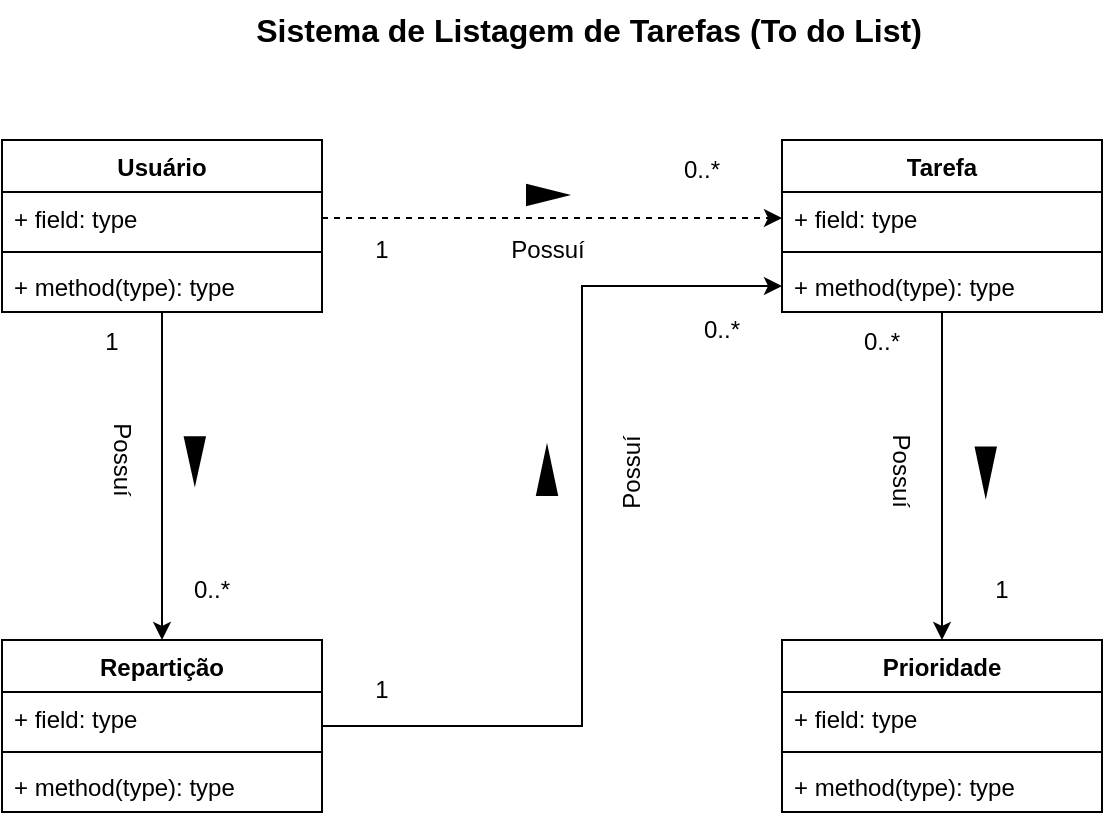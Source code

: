 <mxfile version="24.3.1" type="google">
  <diagram name="Página-1" id="ASWeelWI87-qoZjwc3Zg">
    <mxGraphModel grid="1" page="1" gridSize="10" guides="1" tooltips="1" connect="1" arrows="1" fold="1" pageScale="1" pageWidth="827" pageHeight="1169" background="#ffffff" math="0" shadow="0">
      <root>
        <mxCell id="0" />
        <mxCell id="1" parent="0" />
        <mxCell id="YoVFeV7HEItdvooaes-R-20" style="edgeStyle=orthogonalEdgeStyle;rounded=0;orthogonalLoop=1;jettySize=auto;html=1;entryX=0.5;entryY=0;entryDx=0;entryDy=0;" edge="1" parent="1" source="YoVFeV7HEItdvooaes-R-1" target="YoVFeV7HEItdvooaes-R-10">
          <mxGeometry relative="1" as="geometry" />
        </mxCell>
        <mxCell id="YoVFeV7HEItdvooaes-R-1" value="Usuário" style="swimlane;fontStyle=1;align=center;verticalAlign=top;childLayout=stackLayout;horizontal=1;startSize=26;horizontalStack=0;resizeParent=1;resizeParentMax=0;resizeLast=0;collapsible=1;marginBottom=0;whiteSpace=wrap;html=1;" vertex="1" parent="1">
          <mxGeometry x="120" y="90" width="160" height="86" as="geometry" />
        </mxCell>
        <mxCell id="YoVFeV7HEItdvooaes-R-2" value="+ field: type" style="text;strokeColor=none;fillColor=none;align=left;verticalAlign=top;spacingLeft=4;spacingRight=4;overflow=hidden;rotatable=0;points=[[0,0.5],[1,0.5]];portConstraint=eastwest;whiteSpace=wrap;html=1;" vertex="1" parent="YoVFeV7HEItdvooaes-R-1">
          <mxGeometry y="26" width="160" height="26" as="geometry" />
        </mxCell>
        <mxCell id="YoVFeV7HEItdvooaes-R-3" value="" style="line;strokeWidth=1;fillColor=none;align=left;verticalAlign=middle;spacingTop=-1;spacingLeft=3;spacingRight=3;rotatable=0;labelPosition=right;points=[];portConstraint=eastwest;strokeColor=inherit;" vertex="1" parent="YoVFeV7HEItdvooaes-R-1">
          <mxGeometry y="52" width="160" height="8" as="geometry" />
        </mxCell>
        <mxCell id="YoVFeV7HEItdvooaes-R-4" value="+ method(type): type" style="text;strokeColor=none;fillColor=none;align=left;verticalAlign=top;spacingLeft=4;spacingRight=4;overflow=hidden;rotatable=0;points=[[0,0.5],[1,0.5]];portConstraint=eastwest;whiteSpace=wrap;html=1;" vertex="1" parent="YoVFeV7HEItdvooaes-R-1">
          <mxGeometry y="60" width="160" height="26" as="geometry" />
        </mxCell>
        <mxCell id="YoVFeV7HEItdvooaes-R-19" style="edgeStyle=orthogonalEdgeStyle;rounded=0;orthogonalLoop=1;jettySize=auto;html=1;entryX=0.5;entryY=0;entryDx=0;entryDy=0;" edge="1" parent="1" source="YoVFeV7HEItdvooaes-R-6" target="YoVFeV7HEItdvooaes-R-14">
          <mxGeometry relative="1" as="geometry" />
        </mxCell>
        <mxCell id="YoVFeV7HEItdvooaes-R-6" value="Tarefa" style="swimlane;fontStyle=1;align=center;verticalAlign=top;childLayout=stackLayout;horizontal=1;startSize=26;horizontalStack=0;resizeParent=1;resizeParentMax=0;resizeLast=0;collapsible=1;marginBottom=0;whiteSpace=wrap;html=1;" vertex="1" parent="1">
          <mxGeometry x="510" y="90" width="160" height="86" as="geometry" />
        </mxCell>
        <mxCell id="YoVFeV7HEItdvooaes-R-7" value="+ field: type" style="text;strokeColor=none;fillColor=none;align=left;verticalAlign=top;spacingLeft=4;spacingRight=4;overflow=hidden;rotatable=0;points=[[0,0.5],[1,0.5]];portConstraint=eastwest;whiteSpace=wrap;html=1;" vertex="1" parent="YoVFeV7HEItdvooaes-R-6">
          <mxGeometry y="26" width="160" height="26" as="geometry" />
        </mxCell>
        <mxCell id="YoVFeV7HEItdvooaes-R-8" value="" style="line;strokeWidth=1;fillColor=none;align=left;verticalAlign=middle;spacingTop=-1;spacingLeft=3;spacingRight=3;rotatable=0;labelPosition=right;points=[];portConstraint=eastwest;strokeColor=inherit;" vertex="1" parent="YoVFeV7HEItdvooaes-R-6">
          <mxGeometry y="52" width="160" height="8" as="geometry" />
        </mxCell>
        <mxCell id="YoVFeV7HEItdvooaes-R-9" value="+ method(type): type" style="text;strokeColor=none;fillColor=none;align=left;verticalAlign=top;spacingLeft=4;spacingRight=4;overflow=hidden;rotatable=0;points=[[0,0.5],[1,0.5]];portConstraint=eastwest;whiteSpace=wrap;html=1;" vertex="1" parent="YoVFeV7HEItdvooaes-R-6">
          <mxGeometry y="60" width="160" height="26" as="geometry" />
        </mxCell>
        <mxCell id="YoVFeV7HEItdvooaes-R-21" style="edgeStyle=orthogonalEdgeStyle;rounded=0;orthogonalLoop=1;jettySize=auto;html=1;entryX=0;entryY=0.5;entryDx=0;entryDy=0;" edge="1" parent="1" source="YoVFeV7HEItdvooaes-R-10" target="YoVFeV7HEItdvooaes-R-9">
          <mxGeometry relative="1" as="geometry">
            <Array as="points">
              <mxPoint x="410" y="383" />
              <mxPoint x="410" y="163" />
            </Array>
          </mxGeometry>
        </mxCell>
        <mxCell id="YoVFeV7HEItdvooaes-R-10" value="Repartição" style="swimlane;fontStyle=1;align=center;verticalAlign=top;childLayout=stackLayout;horizontal=1;startSize=26;horizontalStack=0;resizeParent=1;resizeParentMax=0;resizeLast=0;collapsible=1;marginBottom=0;whiteSpace=wrap;html=1;" vertex="1" parent="1">
          <mxGeometry x="120" y="340" width="160" height="86" as="geometry" />
        </mxCell>
        <mxCell id="YoVFeV7HEItdvooaes-R-11" value="+ field: type" style="text;strokeColor=none;fillColor=none;align=left;verticalAlign=top;spacingLeft=4;spacingRight=4;overflow=hidden;rotatable=0;points=[[0,0.5],[1,0.5]];portConstraint=eastwest;whiteSpace=wrap;html=1;" vertex="1" parent="YoVFeV7HEItdvooaes-R-10">
          <mxGeometry y="26" width="160" height="26" as="geometry" />
        </mxCell>
        <mxCell id="YoVFeV7HEItdvooaes-R-12" value="" style="line;strokeWidth=1;fillColor=none;align=left;verticalAlign=middle;spacingTop=-1;spacingLeft=3;spacingRight=3;rotatable=0;labelPosition=right;points=[];portConstraint=eastwest;strokeColor=inherit;" vertex="1" parent="YoVFeV7HEItdvooaes-R-10">
          <mxGeometry y="52" width="160" height="8" as="geometry" />
        </mxCell>
        <mxCell id="YoVFeV7HEItdvooaes-R-13" value="+ method(type): type" style="text;strokeColor=none;fillColor=none;align=left;verticalAlign=top;spacingLeft=4;spacingRight=4;overflow=hidden;rotatable=0;points=[[0,0.5],[1,0.5]];portConstraint=eastwest;whiteSpace=wrap;html=1;" vertex="1" parent="YoVFeV7HEItdvooaes-R-10">
          <mxGeometry y="60" width="160" height="26" as="geometry" />
        </mxCell>
        <mxCell id="YoVFeV7HEItdvooaes-R-14" value="Prioridade" style="swimlane;fontStyle=1;align=center;verticalAlign=top;childLayout=stackLayout;horizontal=1;startSize=26;horizontalStack=0;resizeParent=1;resizeParentMax=0;resizeLast=0;collapsible=1;marginBottom=0;whiteSpace=wrap;html=1;" vertex="1" parent="1">
          <mxGeometry x="510" y="340" width="160" height="86" as="geometry" />
        </mxCell>
        <mxCell id="YoVFeV7HEItdvooaes-R-15" value="+ field: type" style="text;strokeColor=none;fillColor=none;align=left;verticalAlign=top;spacingLeft=4;spacingRight=4;overflow=hidden;rotatable=0;points=[[0,0.5],[1,0.5]];portConstraint=eastwest;whiteSpace=wrap;html=1;" vertex="1" parent="YoVFeV7HEItdvooaes-R-14">
          <mxGeometry y="26" width="160" height="26" as="geometry" />
        </mxCell>
        <mxCell id="YoVFeV7HEItdvooaes-R-16" value="" style="line;strokeWidth=1;fillColor=none;align=left;verticalAlign=middle;spacingTop=-1;spacingLeft=3;spacingRight=3;rotatable=0;labelPosition=right;points=[];portConstraint=eastwest;strokeColor=inherit;" vertex="1" parent="YoVFeV7HEItdvooaes-R-14">
          <mxGeometry y="52" width="160" height="8" as="geometry" />
        </mxCell>
        <mxCell id="YoVFeV7HEItdvooaes-R-17" value="+ method(type): type" style="text;strokeColor=none;fillColor=none;align=left;verticalAlign=top;spacingLeft=4;spacingRight=4;overflow=hidden;rotatable=0;points=[[0,0.5],[1,0.5]];portConstraint=eastwest;whiteSpace=wrap;html=1;" vertex="1" parent="YoVFeV7HEItdvooaes-R-14">
          <mxGeometry y="60" width="160" height="26" as="geometry" />
        </mxCell>
        <mxCell id="YoVFeV7HEItdvooaes-R-18" style="edgeStyle=orthogonalEdgeStyle;rounded=0;orthogonalLoop=1;jettySize=auto;html=1;entryX=0;entryY=0.5;entryDx=0;entryDy=0;dashed=1;" edge="1" parent="1" source="YoVFeV7HEItdvooaes-R-2" target="YoVFeV7HEItdvooaes-R-7">
          <mxGeometry relative="1" as="geometry" />
        </mxCell>
        <mxCell id="YoVFeV7HEItdvooaes-R-22" value="0..*" style="text;html=1;align=center;verticalAlign=middle;whiteSpace=wrap;rounded=0;" vertex="1" parent="1">
          <mxGeometry x="440" y="90" width="60" height="30" as="geometry" />
        </mxCell>
        <mxCell id="YoVFeV7HEItdvooaes-R-23" value="1" style="text;html=1;align=center;verticalAlign=middle;whiteSpace=wrap;rounded=0;" vertex="1" parent="1">
          <mxGeometry x="280" y="130" width="60" height="30" as="geometry" />
        </mxCell>
        <mxCell id="YoVFeV7HEItdvooaes-R-24" value="" style="verticalLabelPosition=bottom;verticalAlign=top;html=1;shape=mxgraph.basic.acute_triangle;dx=0.5;rotation=90;fillColor=#000000;" vertex="1" parent="1">
          <mxGeometry x="387.5" y="107.5" width="10" height="20" as="geometry" />
        </mxCell>
        <mxCell id="YoVFeV7HEItdvooaes-R-25" value="Possuí" style="text;html=1;align=center;verticalAlign=middle;whiteSpace=wrap;rounded=0;" vertex="1" parent="1">
          <mxGeometry x="362.5" y="130" width="60" height="30" as="geometry" />
        </mxCell>
        <mxCell id="iiBvPKRk-IaMbAfIOT24-1" value="0..*" style="text;html=1;align=center;verticalAlign=middle;whiteSpace=wrap;rounded=0;" vertex="1" parent="1">
          <mxGeometry x="200" y="300" width="50" height="30" as="geometry" />
        </mxCell>
        <mxCell id="iiBvPKRk-IaMbAfIOT24-2" value="1" style="text;html=1;align=center;verticalAlign=middle;whiteSpace=wrap;rounded=0;" vertex="1" parent="1">
          <mxGeometry x="150" y="176" width="50" height="30" as="geometry" />
        </mxCell>
        <mxCell id="iiBvPKRk-IaMbAfIOT24-3" value="" style="verticalLabelPosition=bottom;verticalAlign=top;html=1;shape=mxgraph.basic.acute_triangle;dx=0.5;rotation=90;fillColor=#000000;direction=south;" vertex="1" parent="1">
          <mxGeometry x="205" y="245" width="22.82" height="10" as="geometry" />
        </mxCell>
        <mxCell id="iiBvPKRk-IaMbAfIOT24-10" value="Possuí" style="text;html=1;align=center;verticalAlign=middle;whiteSpace=wrap;rounded=0;rotation=90;" vertex="1" parent="1">
          <mxGeometry x="150" y="235" width="60" height="30" as="geometry" />
        </mxCell>
        <mxCell id="iiBvPKRk-IaMbAfIOT24-11" value="0..*" style="text;html=1;align=center;verticalAlign=middle;whiteSpace=wrap;rounded=0;" vertex="1" parent="1">
          <mxGeometry x="450" y="170" width="60" height="30" as="geometry" />
        </mxCell>
        <mxCell id="iiBvPKRk-IaMbAfIOT24-12" value="1" style="text;html=1;align=center;verticalAlign=middle;whiteSpace=wrap;rounded=0;" vertex="1" parent="1">
          <mxGeometry x="280" y="350" width="60" height="30" as="geometry" />
        </mxCell>
        <mxCell id="iiBvPKRk-IaMbAfIOT24-13" value="" style="verticalLabelPosition=bottom;verticalAlign=top;html=1;shape=mxgraph.basic.acute_triangle;dx=0.5;rotation=90;fillColor=#000000;direction=north;" vertex="1" parent="1">
          <mxGeometry x="380.63" y="250.63" width="23.75" height="10" as="geometry" />
        </mxCell>
        <mxCell id="iiBvPKRk-IaMbAfIOT24-14" value="Possuí" style="text;html=1;align=center;verticalAlign=middle;whiteSpace=wrap;rounded=0;rotation=270;" vertex="1" parent="1">
          <mxGeometry x="404.38" y="240.63" width="60" height="30" as="geometry" />
        </mxCell>
        <mxCell id="iiBvPKRk-IaMbAfIOT24-16" value="1" style="text;html=1;align=center;verticalAlign=middle;whiteSpace=wrap;rounded=0;" vertex="1" parent="1">
          <mxGeometry x="590" y="300" width="60" height="30" as="geometry" />
        </mxCell>
        <mxCell id="iiBvPKRk-IaMbAfIOT24-17" value="0..*" style="text;html=1;align=center;verticalAlign=middle;whiteSpace=wrap;rounded=0;" vertex="1" parent="1">
          <mxGeometry x="530" y="176" width="60" height="30" as="geometry" />
        </mxCell>
        <mxCell id="iiBvPKRk-IaMbAfIOT24-18" value="" style="verticalLabelPosition=bottom;verticalAlign=top;html=1;shape=mxgraph.basic.acute_triangle;dx=0.5;rotation=90;fillColor=#000000;direction=south;" vertex="1" parent="1">
          <mxGeometry x="600" y="250.63" width="23.75" height="10" as="geometry" />
        </mxCell>
        <mxCell id="iiBvPKRk-IaMbAfIOT24-19" value="Possuí" style="text;html=1;align=center;verticalAlign=middle;whiteSpace=wrap;rounded=0;rotation=90;" vertex="1" parent="1">
          <mxGeometry x="540" y="240.63" width="60" height="30" as="geometry" />
        </mxCell>
        <mxCell id="iiBvPKRk-IaMbAfIOT24-21" value="Sistema de Listagem de Tarefas (To do List)" style="text;html=1;align=center;verticalAlign=middle;whiteSpace=wrap;rounded=0;fontStyle=1;fontSize=16;" vertex="1" parent="1">
          <mxGeometry x="243" y="20" width="341" height="30" as="geometry" />
        </mxCell>
      </root>
    </mxGraphModel>
  </diagram>
</mxfile>
